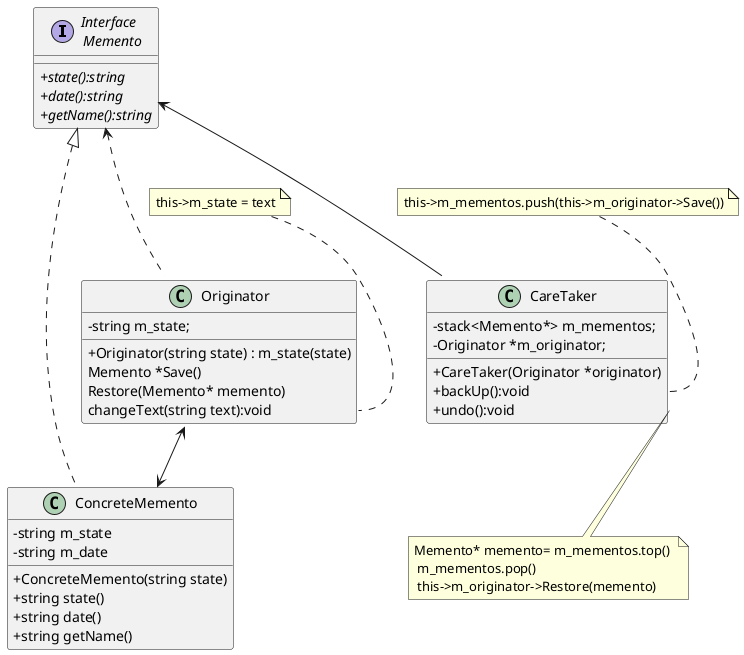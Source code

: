 @startuml
skinparam classAttributeIconSize 0

interface "Interface \n Memento" as Memento{
    +{abstract} state():string
    +{abstract} date():string
    +{abstract} getName():string
}

class ConcreteMemento{

- string m_state
- string m_date
+ ConcreteMemento(string state)
+ string state()
+ string date()
+ string getName()
}


class Originator
{
    -string m_state;
    + Originator(string state) : m_state(state)
    Memento *Save()
    Restore(Memento* memento)
    changeText(string text):void
}

note "this->m_state = text" as OriginatorChangeText

OriginatorChangeText .. Originator::changeText

class CareTaker
{
    -stack<Memento*> m_mementos;
    -Originator *m_originator;
    +CareTaker(Originator *originator)
    +backUp():void
    +undo():void
}



note  "this->m_mementos.push(this->m_originator->Save())" as CareTakerBackUp



note "Memento* memento= m_mementos.top() \n m_mementos.pop() \n this->m_originator->Restore(memento)" as CareTakerUndo
       

CareTakerBackUp .. CareTaker::backUp
CareTaker::undo ..  CareTakerUndo

ConcreteMemento -up..|>  Memento
Originator -up..> Memento
Originator <--> ConcreteMemento
CareTaker -up--> Memento
@enduml
